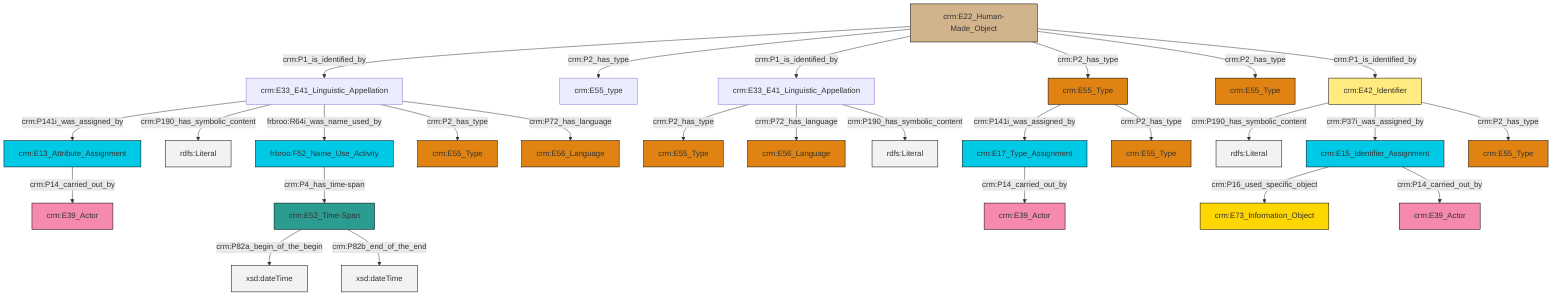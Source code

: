 graph TD
classDef Literal fill:#f2f2f2,stroke:#000000;
classDef CRM_Entity fill:#FFFFFF,stroke:#000000;
classDef Temporal_Entity fill:#00C9E6, stroke:#000000;
classDef Type fill:#E18312, stroke:#000000;
classDef Time-Span fill:#2C9C91, stroke:#000000;
classDef Appellation fill:#FFEB7F, stroke:#000000;
classDef Place fill:#008836, stroke:#000000;
classDef Persistent_Item fill:#B266B2, stroke:#000000;
classDef Conceptual_Object fill:#FFD700, stroke:#000000;
classDef Physical_Thing fill:#D2B48C, stroke:#000000;
classDef Actor fill:#f58aad, stroke:#000000;
classDef PC_Classes fill:#4ce600, stroke:#000000;
classDef Multi fill:#cccccc,stroke:#000000;

4["crm:E22_Human-Made_Object"]:::Physical_Thing -->|crm:P1_is_identified_by| 5["crm:E33_E41_Linguistic_Appellation"]:::Default
6["crm:E42_Identifier"]:::Appellation -->|crm:P190_has_symbolic_content| 7[rdfs:Literal]:::Literal
6["crm:E42_Identifier"]:::Appellation -->|crm:P37i_was_assigned_by| 8["crm:E15_Identifier_Assignment"]:::Temporal_Entity
4["crm:E22_Human-Made_Object"]:::Physical_Thing -->|crm:P2_has_type| 13["crm:E55_type"]:::Default
14["crm:E52_Time-Span"]:::Time-Span -->|crm:P82a_begin_of_the_begin| 15[xsd:dateTime]:::Literal
17["crm:E13_Attribute_Assignment"]:::Temporal_Entity -->|crm:P14_carried_out_by| 9["crm:E39_Actor"]:::Actor
8["crm:E15_Identifier_Assignment"]:::Temporal_Entity -->|crm:P16_used_specific_object| 18["crm:E73_Information_Object"]:::Conceptual_Object
19["crm:E55_Type"]:::Type -->|crm:P141i_was_assigned_by| 22["crm:E17_Type_Assignment"]:::Temporal_Entity
14["crm:E52_Time-Span"]:::Time-Span -->|crm:P82b_end_of_the_end| 28[xsd:dateTime]:::Literal
29["crm:E33_E41_Linguistic_Appellation"]:::Default -->|crm:P2_has_type| 30["crm:E55_Type"]:::Type
4["crm:E22_Human-Made_Object"]:::Physical_Thing -->|crm:P1_is_identified_by| 29["crm:E33_E41_Linguistic_Appellation"]:::Default
4["crm:E22_Human-Made_Object"]:::Physical_Thing -->|crm:P2_has_type| 19["crm:E55_Type"]:::Type
4["crm:E22_Human-Made_Object"]:::Physical_Thing -->|crm:P2_has_type| 11["crm:E55_Type"]:::Type
5["crm:E33_E41_Linguistic_Appellation"]:::Default -->|crm:P141i_was_assigned_by| 17["crm:E13_Attribute_Assignment"]:::Temporal_Entity
4["crm:E22_Human-Made_Object"]:::Physical_Thing -->|crm:P1_is_identified_by| 6["crm:E42_Identifier"]:::Appellation
29["crm:E33_E41_Linguistic_Appellation"]:::Default -->|crm:P72_has_language| 40["crm:E56_Language"]:::Type
5["crm:E33_E41_Linguistic_Appellation"]:::Default -->|crm:P190_has_symbolic_content| 41[rdfs:Literal]:::Literal
5["crm:E33_E41_Linguistic_Appellation"]:::Default -->|frbroo:R64i_was_name_used_by| 37["frbroo:F52_Name_Use_Activity"]:::Temporal_Entity
22["crm:E17_Type_Assignment"]:::Temporal_Entity -->|crm:P14_carried_out_by| 0["crm:E39_Actor"]:::Actor
5["crm:E33_E41_Linguistic_Appellation"]:::Default -->|crm:P2_has_type| 2["crm:E55_Type"]:::Type
29["crm:E33_E41_Linguistic_Appellation"]:::Default -->|crm:P190_has_symbolic_content| 45[rdfs:Literal]:::Literal
19["crm:E55_Type"]:::Type -->|crm:P2_has_type| 43["crm:E55_Type"]:::Type
5["crm:E33_E41_Linguistic_Appellation"]:::Default -->|crm:P72_has_language| 33["crm:E56_Language"]:::Type
6["crm:E42_Identifier"]:::Appellation -->|crm:P2_has_type| 35["crm:E55_Type"]:::Type
37["frbroo:F52_Name_Use_Activity"]:::Temporal_Entity -->|crm:P4_has_time-span| 14["crm:E52_Time-Span"]:::Time-Span
8["crm:E15_Identifier_Assignment"]:::Temporal_Entity -->|crm:P14_carried_out_by| 24["crm:E39_Actor"]:::Actor
